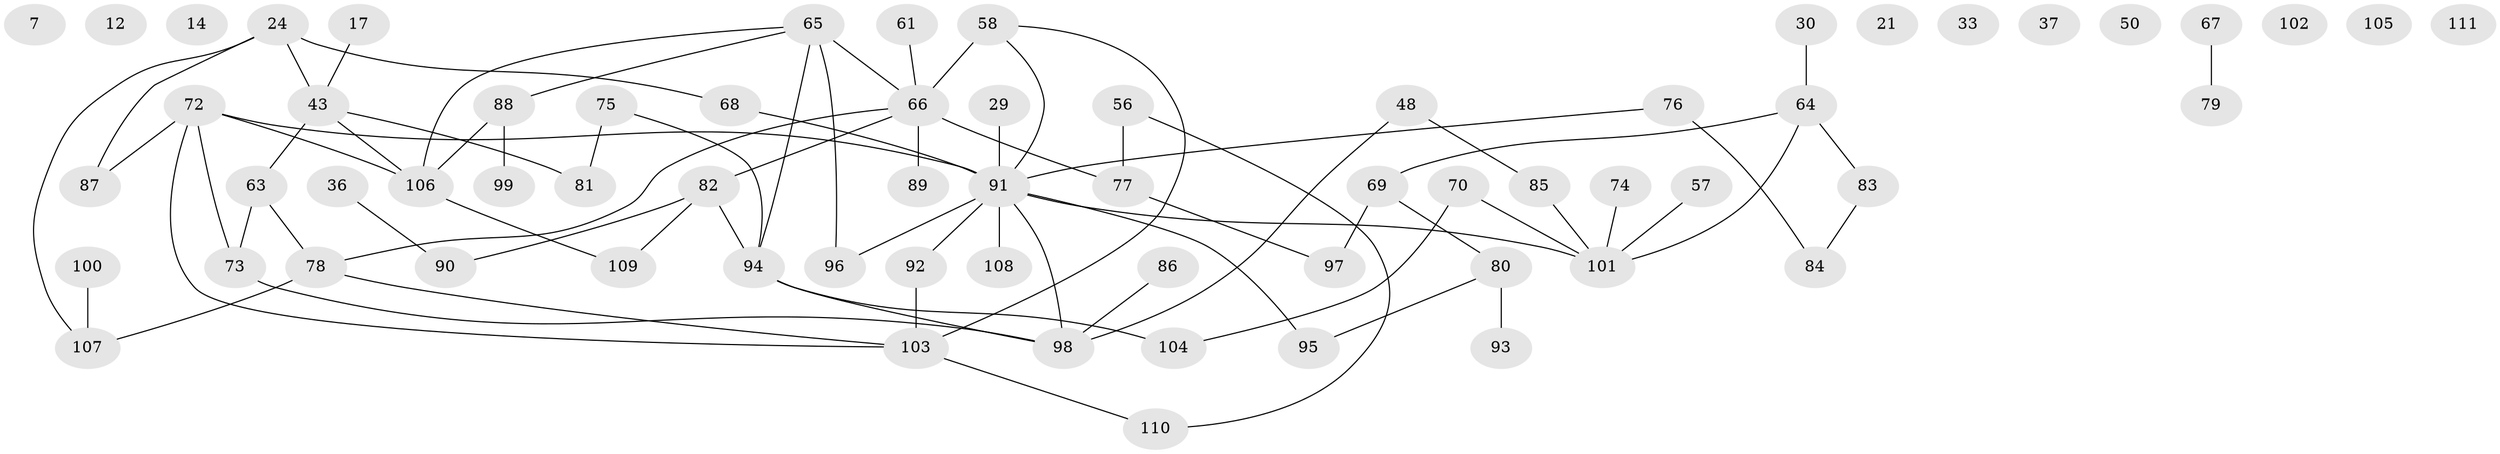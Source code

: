 // original degree distribution, {4: 0.0990990990990991, 2: 0.3153153153153153, 1: 0.1981981981981982, 3: 0.23423423423423423, 0: 0.09009009009009009, 5: 0.036036036036036036, 8: 0.009009009009009009, 6: 0.018018018018018018}
// Generated by graph-tools (version 1.1) at 2025/42/03/04/25 21:42:59]
// undirected, 66 vertices, 76 edges
graph export_dot {
graph [start="1"]
  node [color=gray90,style=filled];
  7;
  12;
  14;
  17;
  21;
  24;
  29;
  30;
  33;
  36;
  37;
  43 [super="+5+4"];
  48;
  50;
  56;
  57;
  58 [super="+1"];
  61;
  63 [super="+52"];
  64;
  65 [super="+31"];
  66 [super="+38+32"];
  67;
  68;
  69 [super="+39+47"];
  70;
  72 [super="+44"];
  73 [super="+19"];
  74;
  75;
  76;
  77;
  78 [super="+16"];
  79;
  80 [super="+27"];
  81;
  82 [super="+45"];
  83;
  84;
  85;
  86;
  87;
  88 [super="+62"];
  89;
  90;
  91 [super="+28+51+71"];
  92 [super="+23"];
  93;
  94 [super="+8+60"];
  95;
  96;
  97;
  98 [super="+18+53"];
  99;
  100;
  101 [super="+10+9+25+35+59"];
  102;
  103 [super="+34+55"];
  104 [super="+46"];
  105;
  106 [super="+22+54"];
  107 [super="+13"];
  108 [super="+42"];
  109;
  110;
  111;
  17 -- 43;
  24 -- 68;
  24 -- 87;
  24 -- 107;
  24 -- 43 [weight=2];
  29 -- 91;
  30 -- 64;
  36 -- 90;
  43 -- 106;
  43 -- 81;
  43 -- 63;
  48 -- 85;
  48 -- 98;
  56 -- 77;
  56 -- 110;
  57 -- 101;
  58 -- 66 [weight=3];
  58 -- 91;
  58 -- 103;
  61 -- 66;
  63 -- 78 [weight=2];
  63 -- 73;
  64 -- 83;
  64 -- 101;
  64 -- 69;
  65 -- 106;
  65 -- 96;
  65 -- 66;
  65 -- 94;
  65 -- 88;
  66 -- 89;
  66 -- 77;
  66 -- 78;
  66 -- 82;
  67 -- 79;
  68 -- 91;
  69 -- 80;
  69 -- 97;
  70 -- 101;
  70 -- 104;
  72 -- 87;
  72 -- 73;
  72 -- 91;
  72 -- 106;
  72 -- 103;
  73 -- 98;
  74 -- 101;
  75 -- 81;
  75 -- 94;
  76 -- 84;
  76 -- 91;
  77 -- 97;
  78 -- 103;
  78 -- 107;
  80 -- 93;
  80 -- 95;
  82 -- 94;
  82 -- 109;
  82 -- 90;
  83 -- 84;
  85 -- 101;
  86 -- 98;
  88 -- 106;
  88 -- 99;
  91 -- 92;
  91 -- 98;
  91 -- 95;
  91 -- 108 [weight=3];
  91 -- 96;
  91 -- 101;
  92 -- 103;
  94 -- 98;
  94 -- 104;
  100 -- 107;
  103 -- 110;
  106 -- 109;
}
